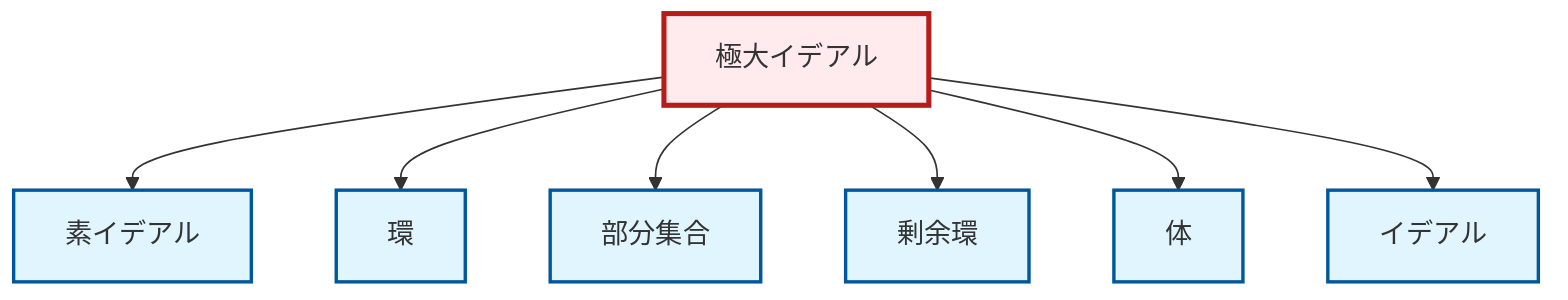 graph TD
    classDef definition fill:#e1f5fe,stroke:#01579b,stroke-width:2px
    classDef theorem fill:#f3e5f5,stroke:#4a148c,stroke-width:2px
    classDef axiom fill:#fff3e0,stroke:#e65100,stroke-width:2px
    classDef example fill:#e8f5e9,stroke:#1b5e20,stroke-width:2px
    classDef current fill:#ffebee,stroke:#b71c1c,stroke-width:3px
    def-maximal-ideal["極大イデアル"]:::definition
    def-ring["環"]:::definition
    def-field["体"]:::definition
    def-ideal["イデアル"]:::definition
    def-prime-ideal["素イデアル"]:::definition
    def-subset["部分集合"]:::definition
    def-quotient-ring["剰余環"]:::definition
    def-maximal-ideal --> def-prime-ideal
    def-maximal-ideal --> def-ring
    def-maximal-ideal --> def-subset
    def-maximal-ideal --> def-quotient-ring
    def-maximal-ideal --> def-field
    def-maximal-ideal --> def-ideal
    class def-maximal-ideal current